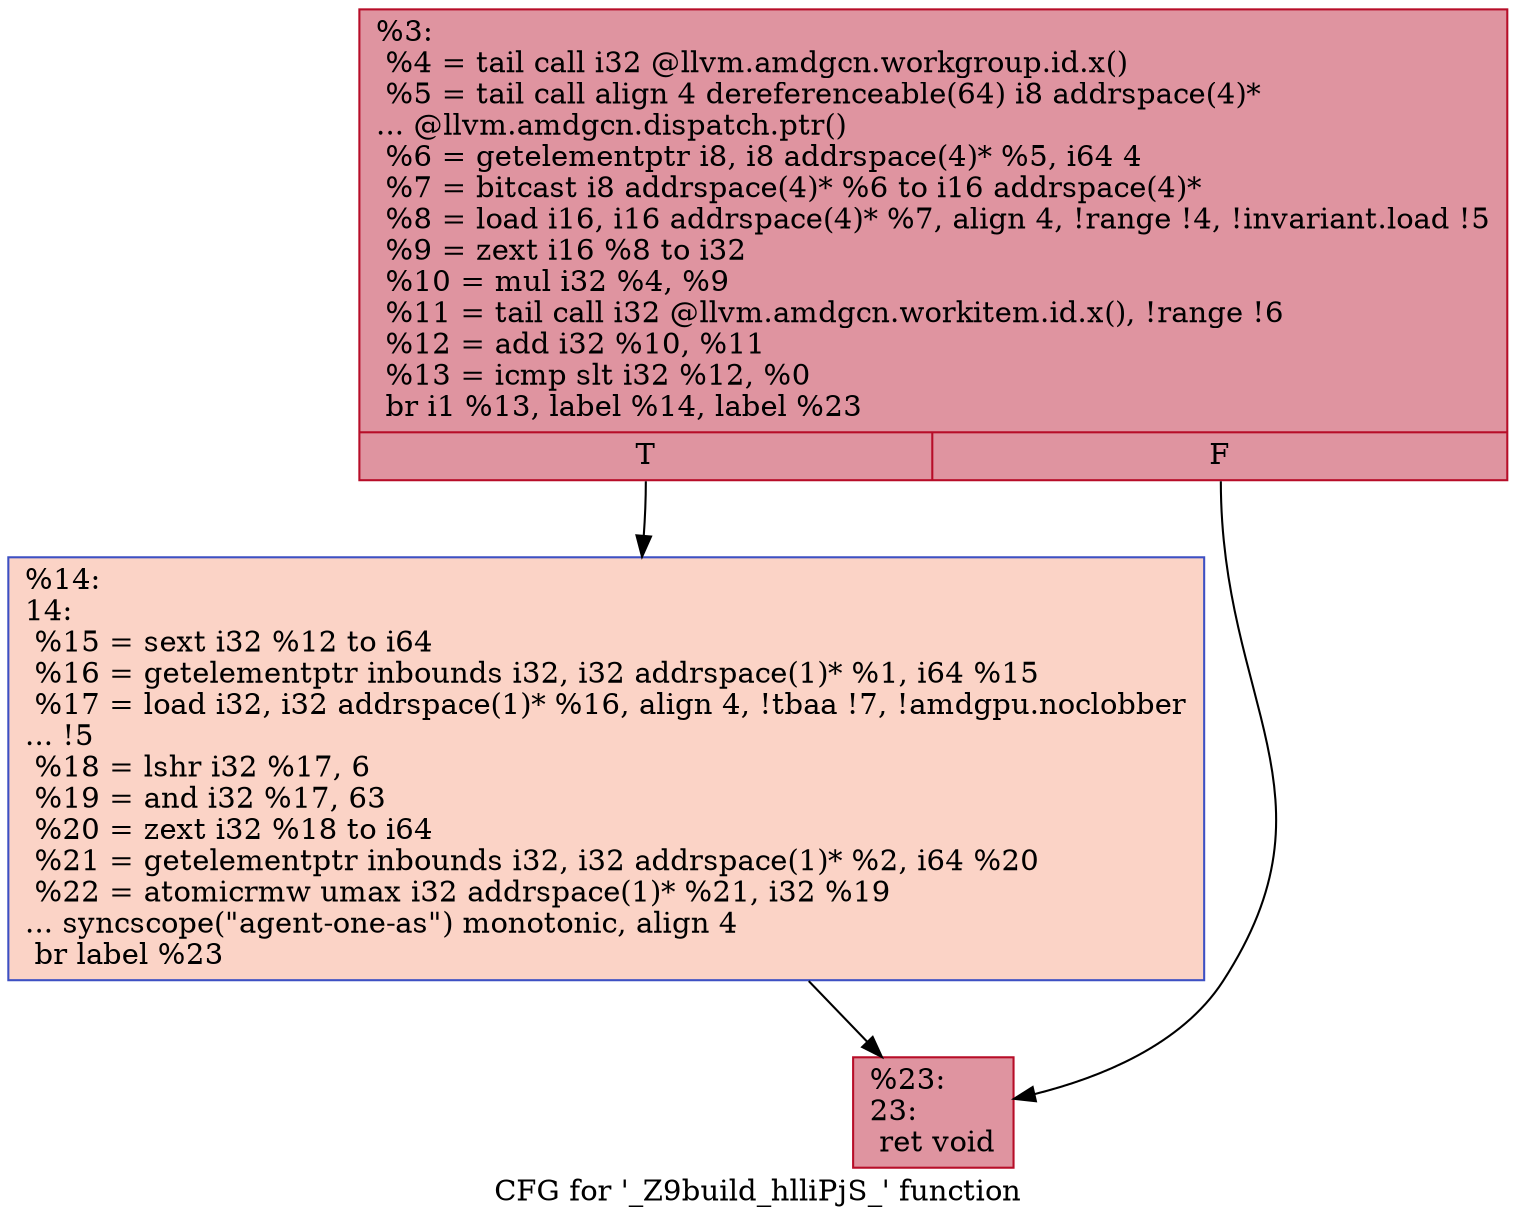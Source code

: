 digraph "CFG for '_Z9build_hlliPjS_' function" {
	label="CFG for '_Z9build_hlliPjS_' function";

	Node0x4f1aff0 [shape=record,color="#b70d28ff", style=filled, fillcolor="#b70d2870",label="{%3:\l  %4 = tail call i32 @llvm.amdgcn.workgroup.id.x()\l  %5 = tail call align 4 dereferenceable(64) i8 addrspace(4)*\l... @llvm.amdgcn.dispatch.ptr()\l  %6 = getelementptr i8, i8 addrspace(4)* %5, i64 4\l  %7 = bitcast i8 addrspace(4)* %6 to i16 addrspace(4)*\l  %8 = load i16, i16 addrspace(4)* %7, align 4, !range !4, !invariant.load !5\l  %9 = zext i16 %8 to i32\l  %10 = mul i32 %4, %9\l  %11 = tail call i32 @llvm.amdgcn.workitem.id.x(), !range !6\l  %12 = add i32 %10, %11\l  %13 = icmp slt i32 %12, %0\l  br i1 %13, label %14, label %23\l|{<s0>T|<s1>F}}"];
	Node0x4f1aff0:s0 -> Node0x4f1cef0;
	Node0x4f1aff0:s1 -> Node0x4f1cf80;
	Node0x4f1cef0 [shape=record,color="#3d50c3ff", style=filled, fillcolor="#f59c7d70",label="{%14:\l14:                                               \l  %15 = sext i32 %12 to i64\l  %16 = getelementptr inbounds i32, i32 addrspace(1)* %1, i64 %15\l  %17 = load i32, i32 addrspace(1)* %16, align 4, !tbaa !7, !amdgpu.noclobber\l... !5\l  %18 = lshr i32 %17, 6\l  %19 = and i32 %17, 63\l  %20 = zext i32 %18 to i64\l  %21 = getelementptr inbounds i32, i32 addrspace(1)* %2, i64 %20\l  %22 = atomicrmw umax i32 addrspace(1)* %21, i32 %19\l... syncscope(\"agent-one-as\") monotonic, align 4\l  br label %23\l}"];
	Node0x4f1cef0 -> Node0x4f1cf80;
	Node0x4f1cf80 [shape=record,color="#b70d28ff", style=filled, fillcolor="#b70d2870",label="{%23:\l23:                                               \l  ret void\l}"];
}
